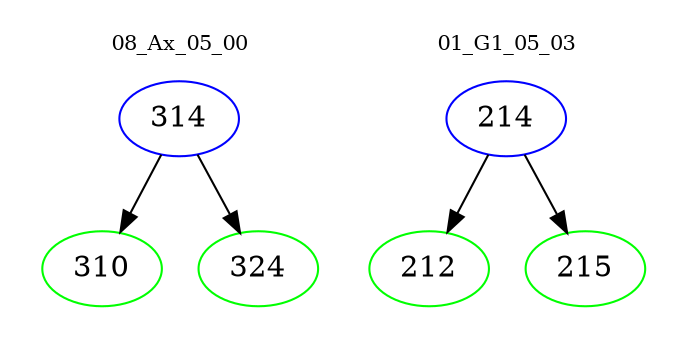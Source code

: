 digraph{
subgraph cluster_0 {
color = white
label = "08_Ax_05_00";
fontsize=10;
T0_314 [label="314", color="blue"]
T0_314 -> T0_310 [color="black"]
T0_310 [label="310", color="green"]
T0_314 -> T0_324 [color="black"]
T0_324 [label="324", color="green"]
}
subgraph cluster_1 {
color = white
label = "01_G1_05_03";
fontsize=10;
T1_214 [label="214", color="blue"]
T1_214 -> T1_212 [color="black"]
T1_212 [label="212", color="green"]
T1_214 -> T1_215 [color="black"]
T1_215 [label="215", color="green"]
}
}
